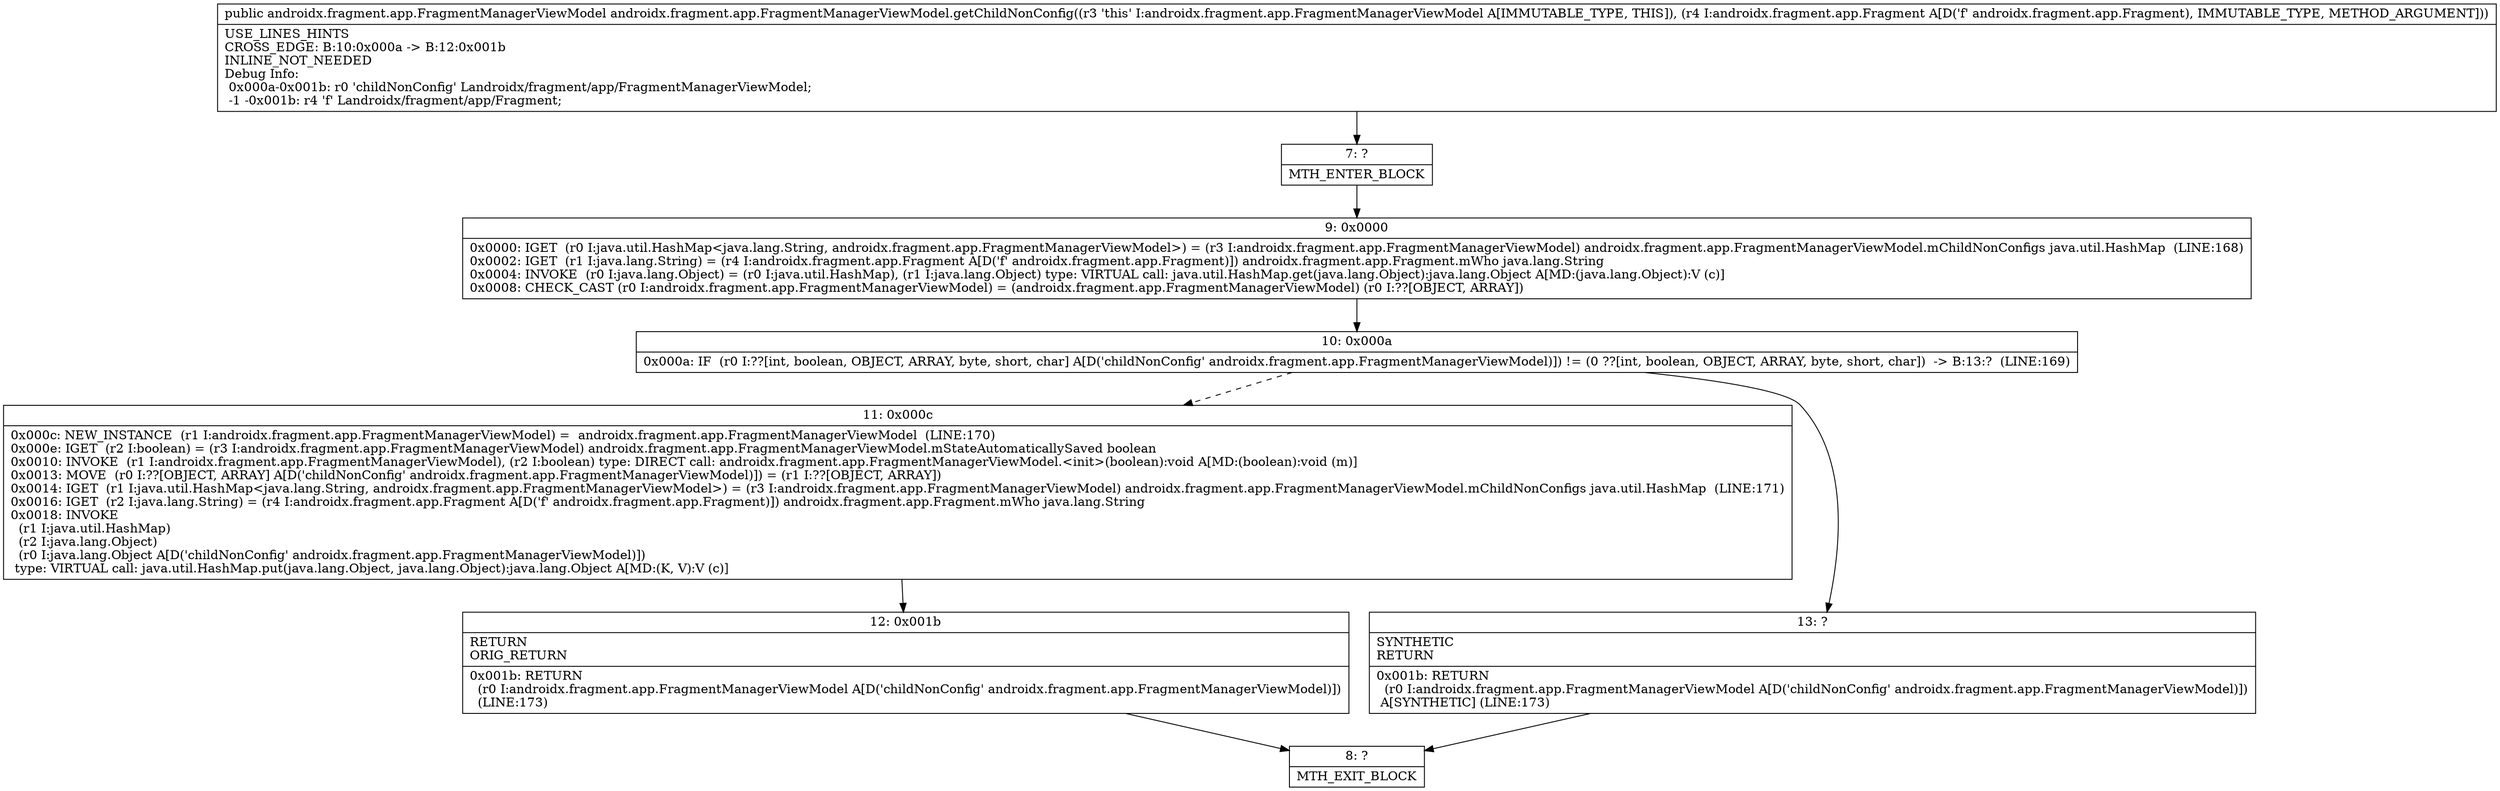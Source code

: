 digraph "CFG forandroidx.fragment.app.FragmentManagerViewModel.getChildNonConfig(Landroidx\/fragment\/app\/Fragment;)Landroidx\/fragment\/app\/FragmentManagerViewModel;" {
Node_7 [shape=record,label="{7\:\ ?|MTH_ENTER_BLOCK\l}"];
Node_9 [shape=record,label="{9\:\ 0x0000|0x0000: IGET  (r0 I:java.util.HashMap\<java.lang.String, androidx.fragment.app.FragmentManagerViewModel\>) = (r3 I:androidx.fragment.app.FragmentManagerViewModel) androidx.fragment.app.FragmentManagerViewModel.mChildNonConfigs java.util.HashMap  (LINE:168)\l0x0002: IGET  (r1 I:java.lang.String) = (r4 I:androidx.fragment.app.Fragment A[D('f' androidx.fragment.app.Fragment)]) androidx.fragment.app.Fragment.mWho java.lang.String \l0x0004: INVOKE  (r0 I:java.lang.Object) = (r0 I:java.util.HashMap), (r1 I:java.lang.Object) type: VIRTUAL call: java.util.HashMap.get(java.lang.Object):java.lang.Object A[MD:(java.lang.Object):V (c)]\l0x0008: CHECK_CAST (r0 I:androidx.fragment.app.FragmentManagerViewModel) = (androidx.fragment.app.FragmentManagerViewModel) (r0 I:??[OBJECT, ARRAY]) \l}"];
Node_10 [shape=record,label="{10\:\ 0x000a|0x000a: IF  (r0 I:??[int, boolean, OBJECT, ARRAY, byte, short, char] A[D('childNonConfig' androidx.fragment.app.FragmentManagerViewModel)]) != (0 ??[int, boolean, OBJECT, ARRAY, byte, short, char])  \-\> B:13:?  (LINE:169)\l}"];
Node_11 [shape=record,label="{11\:\ 0x000c|0x000c: NEW_INSTANCE  (r1 I:androidx.fragment.app.FragmentManagerViewModel) =  androidx.fragment.app.FragmentManagerViewModel  (LINE:170)\l0x000e: IGET  (r2 I:boolean) = (r3 I:androidx.fragment.app.FragmentManagerViewModel) androidx.fragment.app.FragmentManagerViewModel.mStateAutomaticallySaved boolean \l0x0010: INVOKE  (r1 I:androidx.fragment.app.FragmentManagerViewModel), (r2 I:boolean) type: DIRECT call: androidx.fragment.app.FragmentManagerViewModel.\<init\>(boolean):void A[MD:(boolean):void (m)]\l0x0013: MOVE  (r0 I:??[OBJECT, ARRAY] A[D('childNonConfig' androidx.fragment.app.FragmentManagerViewModel)]) = (r1 I:??[OBJECT, ARRAY]) \l0x0014: IGET  (r1 I:java.util.HashMap\<java.lang.String, androidx.fragment.app.FragmentManagerViewModel\>) = (r3 I:androidx.fragment.app.FragmentManagerViewModel) androidx.fragment.app.FragmentManagerViewModel.mChildNonConfigs java.util.HashMap  (LINE:171)\l0x0016: IGET  (r2 I:java.lang.String) = (r4 I:androidx.fragment.app.Fragment A[D('f' androidx.fragment.app.Fragment)]) androidx.fragment.app.Fragment.mWho java.lang.String \l0x0018: INVOKE  \l  (r1 I:java.util.HashMap)\l  (r2 I:java.lang.Object)\l  (r0 I:java.lang.Object A[D('childNonConfig' androidx.fragment.app.FragmentManagerViewModel)])\l type: VIRTUAL call: java.util.HashMap.put(java.lang.Object, java.lang.Object):java.lang.Object A[MD:(K, V):V (c)]\l}"];
Node_12 [shape=record,label="{12\:\ 0x001b|RETURN\lORIG_RETURN\l|0x001b: RETURN  \l  (r0 I:androidx.fragment.app.FragmentManagerViewModel A[D('childNonConfig' androidx.fragment.app.FragmentManagerViewModel)])\l  (LINE:173)\l}"];
Node_8 [shape=record,label="{8\:\ ?|MTH_EXIT_BLOCK\l}"];
Node_13 [shape=record,label="{13\:\ ?|SYNTHETIC\lRETURN\l|0x001b: RETURN  \l  (r0 I:androidx.fragment.app.FragmentManagerViewModel A[D('childNonConfig' androidx.fragment.app.FragmentManagerViewModel)])\l A[SYNTHETIC] (LINE:173)\l}"];
MethodNode[shape=record,label="{public androidx.fragment.app.FragmentManagerViewModel androidx.fragment.app.FragmentManagerViewModel.getChildNonConfig((r3 'this' I:androidx.fragment.app.FragmentManagerViewModel A[IMMUTABLE_TYPE, THIS]), (r4 I:androidx.fragment.app.Fragment A[D('f' androidx.fragment.app.Fragment), IMMUTABLE_TYPE, METHOD_ARGUMENT]))  | USE_LINES_HINTS\lCROSS_EDGE: B:10:0x000a \-\> B:12:0x001b\lINLINE_NOT_NEEDED\lDebug Info:\l  0x000a\-0x001b: r0 'childNonConfig' Landroidx\/fragment\/app\/FragmentManagerViewModel;\l  \-1 \-0x001b: r4 'f' Landroidx\/fragment\/app\/Fragment;\l}"];
MethodNode -> Node_7;Node_7 -> Node_9;
Node_9 -> Node_10;
Node_10 -> Node_11[style=dashed];
Node_10 -> Node_13;
Node_11 -> Node_12;
Node_12 -> Node_8;
Node_13 -> Node_8;
}

